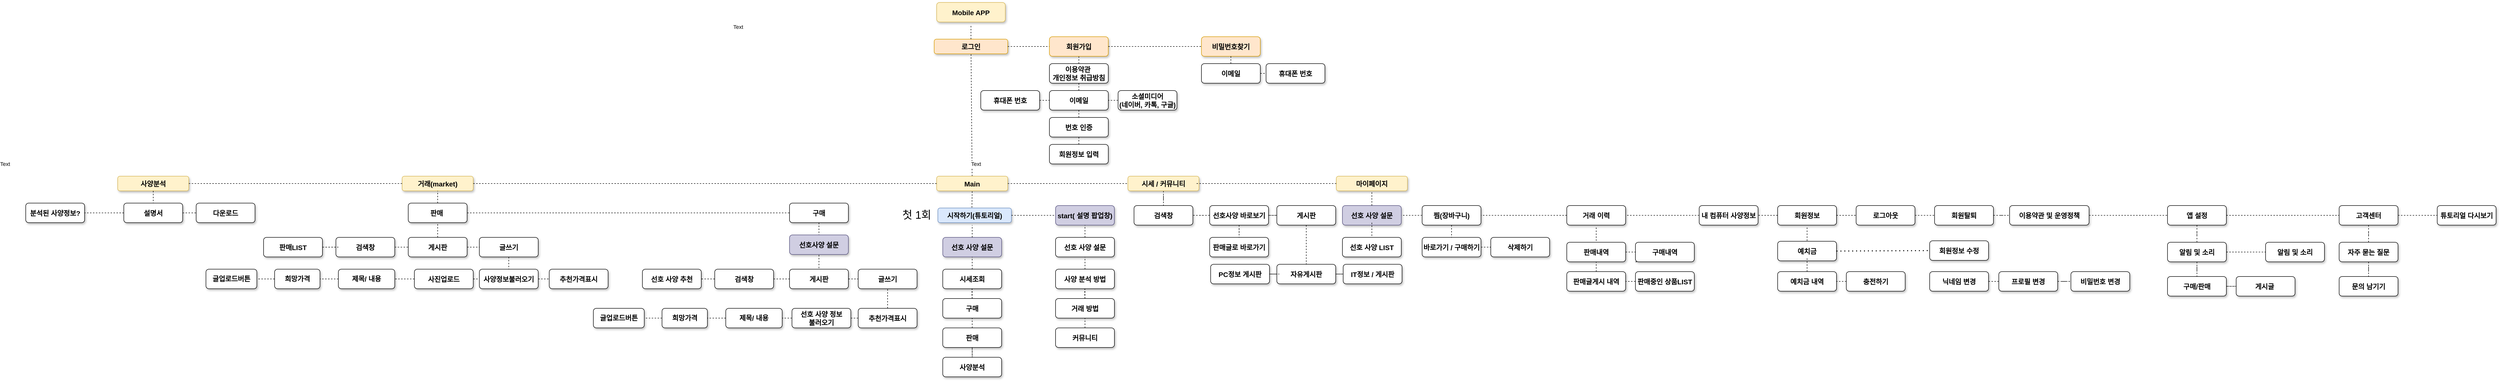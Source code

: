 <mxfile version="16.5.5" type="github">
  <diagram name="Page-1" id="97916047-d0de-89f5-080d-49f4d83e522f">
    <mxGraphModel dx="8978" dy="1123" grid="1" gridSize="10" guides="1" tooltips="1" connect="1" arrows="1" fold="1" page="1" pageScale="1.5" pageWidth="1169" pageHeight="827" background="none" math="0" shadow="0">
      <root>
        <mxCell id="0" />
        <mxCell id="1" parent="0" />
        <mxCell id="2" value="Mobile APP" style="rounded=1;fillColor=#fff2cc;strokeColor=#d6b656;shadow=1;fontStyle=1;fontSize=14;" parent="1" vertex="1">
          <mxGeometry x="-3400" y="20" width="140" height="40" as="geometry" />
        </mxCell>
        <mxCell id="3" value="로그인" style="rounded=1;shadow=1;fontStyle=1;fontSize=14;fillColor=#ffe6cc;strokeColor=#d79b00;" parent="1" vertex="1">
          <mxGeometry x="-3405" y="95" width="150" height="30" as="geometry" />
        </mxCell>
        <mxCell id="eFe6NXDTMwuamUTCRNsm-61" value="" style="edgeStyle=none;rounded=0;orthogonalLoop=1;jettySize=auto;html=1;dashed=1;strokeWidth=1;endArrow=none;endFill=0;" parent="1" source="4" target="3" edge="1">
          <mxGeometry relative="1" as="geometry" />
        </mxCell>
        <mxCell id="4" value="Main" style="rounded=1;fillColor=#fff2cc;strokeColor=#d6b656;shadow=1;fontStyle=1;fontSize=14;" parent="1" vertex="1">
          <mxGeometry x="-3400" y="375" width="145" height="30" as="geometry" />
        </mxCell>
        <mxCell id="33" value="" style="elbow=vertical;strokeWidth=1;endArrow=none;endFill=0;fontStyle=1;dashed=1;entryX=0;entryY=0.5;entryDx=0;entryDy=0;exitX=1;exitY=0.5;exitDx=0;exitDy=0;" parent="1" source="3" target="7" edge="1">
          <mxGeometry x="-3468" y="100.5" width="100" height="100" as="geometry">
            <mxPoint x="-3180" y="165" as="sourcePoint" />
            <mxPoint x="-3368" y="100.5" as="targetPoint" />
          </mxGeometry>
        </mxCell>
        <mxCell id="eFe6NXDTMwuamUTCRNsm-56" value="Text" style="edgeLabel;html=1;align=center;verticalAlign=middle;resizable=0;points=[];" parent="33" vertex="1" connectable="0">
          <mxGeometry relative="1" as="geometry">
            <mxPoint x="-593" y="-40" as="offset" />
          </mxGeometry>
        </mxCell>
        <mxCell id="eFe6NXDTMwuamUTCRNsm-90" value="" style="edgeStyle=none;rounded=0;orthogonalLoop=1;jettySize=auto;html=1;dashed=1;strokeWidth=1;endArrow=none;endFill=0;" parent="1" source="7" target="eFe6NXDTMwuamUTCRNsm-88" edge="1">
          <mxGeometry relative="1" as="geometry" />
        </mxCell>
        <mxCell id="7" value="회원가입" style="rounded=1;shadow=1;fontStyle=1;fontSize=14;fillColor=#ffe6cc;strokeColor=#d79b00;" parent="1" vertex="1">
          <mxGeometry x="-3170" y="90" width="120" height="40" as="geometry" />
        </mxCell>
        <mxCell id="eFe6NXDTMwuamUTCRNsm-62" value="" style="edgeStyle=none;rounded=0;orthogonalLoop=1;jettySize=auto;html=1;dashed=1;strokeWidth=1;endArrow=none;endFill=0;entryX=0.5;entryY=1;entryDx=0;entryDy=0;" parent="1" source="3" edge="1">
          <mxGeometry relative="1" as="geometry">
            <mxPoint x="-3320" y="170" as="sourcePoint" />
            <mxPoint x="-3330" y="65" as="targetPoint" />
          </mxGeometry>
        </mxCell>
        <mxCell id="eFe6NXDTMwuamUTCRNsm-63" value="시작하기(튜토리얼)" style="rounded=1;shadow=1;fontStyle=1;fontSize=14;fillColor=#dae8fc;strokeColor=#6c8ebf;" parent="1" vertex="1">
          <mxGeometry x="-3397.5" y="440" width="150" height="30" as="geometry" />
        </mxCell>
        <mxCell id="eFe6NXDTMwuamUTCRNsm-64" value="" style="elbow=vertical;strokeWidth=1;endArrow=none;endFill=0;fontStyle=1;dashed=1;entryX=0;entryY=0.5;entryDx=0;entryDy=0;exitX=1;exitY=0.5;exitDx=0;exitDy=0;" parent="1" source="eFe6NXDTMwuamUTCRNsm-63" target="eFe6NXDTMwuamUTCRNsm-66" edge="1">
          <mxGeometry x="-3455.5" y="325.5" width="100" height="100" as="geometry">
            <mxPoint x="-3242.5" y="335" as="sourcePoint" />
            <mxPoint x="-3355.5" y="325.5" as="targetPoint" />
          </mxGeometry>
        </mxCell>
        <mxCell id="eFe6NXDTMwuamUTCRNsm-66" value="start( 설명 팝업창)" style="rounded=1;shadow=1;fontStyle=1;fontSize=14;fillColor=#d0cee2;strokeColor=#56517e;" parent="1" vertex="1">
          <mxGeometry x="-3157.5" y="435" width="120" height="40" as="geometry" />
        </mxCell>
        <mxCell id="eFe6NXDTMwuamUTCRNsm-67" value="선호 사양 설문" style="rounded=1;shadow=1;fontStyle=1;fontSize=14;" parent="1" vertex="1">
          <mxGeometry x="-3157.5" y="500" width="120" height="40" as="geometry" />
        </mxCell>
        <mxCell id="eFe6NXDTMwuamUTCRNsm-74" value="" style="edgeStyle=none;rounded=0;orthogonalLoop=1;jettySize=auto;html=1;dashed=1;strokeWidth=1;endArrow=none;endFill=0;" parent="1" source="eFe6NXDTMwuamUTCRNsm-68" edge="1">
          <mxGeometry relative="1" as="geometry">
            <mxPoint x="-3097.5" y="605.0" as="targetPoint" />
          </mxGeometry>
        </mxCell>
        <mxCell id="eFe6NXDTMwuamUTCRNsm-68" value="거래 방법" style="rounded=1;shadow=1;fontStyle=1;fontSize=14;" parent="1" vertex="1">
          <mxGeometry x="-3157.5" y="625" width="120" height="40" as="geometry" />
        </mxCell>
        <mxCell id="eFe6NXDTMwuamUTCRNsm-69" value="커뮤니티" style="rounded=1;shadow=1;fontStyle=1;fontSize=14;" parent="1" vertex="1">
          <mxGeometry x="-3157.5" y="685" width="120" height="40" as="geometry" />
        </mxCell>
        <mxCell id="eFe6NXDTMwuamUTCRNsm-70" value="" style="edgeStyle=none;rounded=0;orthogonalLoop=1;jettySize=auto;html=1;dashed=1;strokeWidth=1;endArrow=none;endFill=0;entryX=0.5;entryY=1;entryDx=0;entryDy=0;exitX=0.463;exitY=-0.033;exitDx=0;exitDy=0;exitPerimeter=0;" parent="1" source="eFe6NXDTMwuamUTCRNsm-63" target="4" edge="1">
          <mxGeometry relative="1" as="geometry">
            <mxPoint x="-3317.5" y="385" as="sourcePoint" />
            <mxPoint x="-3317.5" y="350" as="targetPoint" />
          </mxGeometry>
        </mxCell>
        <mxCell id="eFe6NXDTMwuamUTCRNsm-71" value="" style="edgeStyle=none;rounded=0;orthogonalLoop=1;jettySize=auto;html=1;dashed=1;strokeWidth=1;endArrow=none;endFill=0;entryX=0.5;entryY=1;entryDx=0;entryDy=0;exitX=0.5;exitY=0;exitDx=0;exitDy=0;" parent="1" source="eFe6NXDTMwuamUTCRNsm-67" target="eFe6NXDTMwuamUTCRNsm-66" edge="1">
          <mxGeometry relative="1" as="geometry">
            <mxPoint x="-3318.05" y="449.01" as="sourcePoint" />
            <mxPoint x="-3317.5" y="415" as="targetPoint" />
            <Array as="points" />
          </mxGeometry>
        </mxCell>
        <mxCell id="eFe6NXDTMwuamUTCRNsm-72" value="" style="edgeStyle=none;rounded=0;orthogonalLoop=1;jettySize=auto;html=1;dashed=1;strokeWidth=1;endArrow=none;endFill=0;entryX=0.5;entryY=1;entryDx=0;entryDy=0;" parent="1" edge="1">
          <mxGeometry relative="1" as="geometry">
            <mxPoint x="-3097.5" y="625" as="sourcePoint" />
            <mxPoint x="-3098" y="605" as="targetPoint" />
            <Array as="points">
              <mxPoint x="-3098" y="620" />
            </Array>
          </mxGeometry>
        </mxCell>
        <mxCell id="eFe6NXDTMwuamUTCRNsm-73" value="" style="edgeStyle=none;rounded=0;orthogonalLoop=1;jettySize=auto;html=1;dashed=1;strokeWidth=1;endArrow=none;endFill=0;entryX=0.5;entryY=1;entryDx=0;entryDy=0;exitX=0.5;exitY=0;exitDx=0;exitDy=0;" parent="1" source="eFe6NXDTMwuamUTCRNsm-69" target="eFe6NXDTMwuamUTCRNsm-68" edge="1">
          <mxGeometry relative="1" as="geometry">
            <mxPoint x="-3077.5" y="585" as="sourcePoint" />
            <mxPoint x="-3077.5" y="560" as="targetPoint" />
            <Array as="points" />
          </mxGeometry>
        </mxCell>
        <mxCell id="eFe6NXDTMwuamUTCRNsm-75" value="이메일" style="rounded=1;shadow=1;fontStyle=1;fontSize=14;" parent="1" vertex="1">
          <mxGeometry x="-3170" y="200" width="120" height="40" as="geometry" />
        </mxCell>
        <mxCell id="eFe6NXDTMwuamUTCRNsm-76" value="휴대폰 번호" style="rounded=1;shadow=1;fontStyle=1;fontSize=14;" parent="1" vertex="1">
          <mxGeometry x="-3310" y="200" width="120" height="40" as="geometry" />
        </mxCell>
        <mxCell id="eFe6NXDTMwuamUTCRNsm-77" value="" style="edgeStyle=none;rounded=0;orthogonalLoop=1;jettySize=auto;html=1;dashed=1;strokeWidth=1;endArrow=none;endFill=0;entryX=1;entryY=0.5;entryDx=0;entryDy=0;" parent="1" source="eFe6NXDTMwuamUTCRNsm-78" target="eFe6NXDTMwuamUTCRNsm-75" edge="1">
          <mxGeometry relative="1" as="geometry" />
        </mxCell>
        <mxCell id="eFe6NXDTMwuamUTCRNsm-78" value="소셜미디어&#xa;(네이버, 카톡, 구글)" style="rounded=1;shadow=1;fontStyle=1;fontSize=14;" parent="1" vertex="1">
          <mxGeometry x="-3030" y="200" width="120" height="40" as="geometry" />
        </mxCell>
        <mxCell id="eFe6NXDTMwuamUTCRNsm-80" value="" style="edgeStyle=none;rounded=0;orthogonalLoop=1;jettySize=auto;html=1;dashed=1;strokeWidth=1;endArrow=none;endFill=0;entryX=0;entryY=0.5;entryDx=0;entryDy=0;exitX=1;exitY=0.5;exitDx=0;exitDy=0;" parent="1" source="eFe6NXDTMwuamUTCRNsm-76" target="eFe6NXDTMwuamUTCRNsm-75" edge="1">
          <mxGeometry relative="1" as="geometry">
            <mxPoint x="-3330.55" y="204.01" as="sourcePoint" />
            <mxPoint x="-3330" y="170" as="targetPoint" />
            <Array as="points" />
          </mxGeometry>
        </mxCell>
        <mxCell id="eFe6NXDTMwuamUTCRNsm-83" value="" style="edgeStyle=none;rounded=0;orthogonalLoop=1;jettySize=auto;html=1;dashed=1;strokeWidth=1;endArrow=none;endFill=0;exitX=0.5;exitY=0;exitDx=0;exitDy=0;" parent="1" source="eFe6NXDTMwuamUTCRNsm-75" edge="1">
          <mxGeometry relative="1" as="geometry">
            <mxPoint x="-3110" y="145" as="sourcePoint" />
            <mxPoint x="-3110" y="165" as="targetPoint" />
            <Array as="points" />
          </mxGeometry>
        </mxCell>
        <mxCell id="eFe6NXDTMwuamUTCRNsm-84" value="" style="elbow=vertical;strokeWidth=1;endArrow=none;endFill=0;fontStyle=1;dashed=1;entryX=0;entryY=0.5;entryDx=0;entryDy=0;exitX=1;exitY=0.5;exitDx=0;exitDy=0;" parent="1" target="eFe6NXDTMwuamUTCRNsm-86" edge="1">
          <mxGeometry x="-3263" y="100.5" width="100" height="100" as="geometry">
            <mxPoint x="-3050" y="110" as="sourcePoint" />
            <mxPoint x="-3163" y="100.5" as="targetPoint" />
          </mxGeometry>
        </mxCell>
        <mxCell id="eFe6NXDTMwuamUTCRNsm-85" value="첫 1회" style="edgeLabel;html=1;align=center;verticalAlign=middle;resizable=0;points=[];fontSize=22;" parent="eFe6NXDTMwuamUTCRNsm-84" vertex="1" connectable="0">
          <mxGeometry relative="1" as="geometry">
            <mxPoint x="-486" y="345" as="offset" />
          </mxGeometry>
        </mxCell>
        <mxCell id="eFe6NXDTMwuamUTCRNsm-86" value="비밀번호찾기" style="rounded=1;shadow=1;fontStyle=1;fontSize=14;fillColor=#ffe6cc;strokeColor=#d79b00;" parent="1" vertex="1">
          <mxGeometry x="-2860" y="90" width="120" height="40" as="geometry" />
        </mxCell>
        <mxCell id="eFe6NXDTMwuamUTCRNsm-88" value="이용약관 &#xa;개인정보 취급방침" style="rounded=1;shadow=1;fontStyle=1;fontSize=14;" parent="1" vertex="1">
          <mxGeometry x="-3170" y="145" width="120" height="40" as="geometry" />
        </mxCell>
        <mxCell id="eFe6NXDTMwuamUTCRNsm-89" value="" style="edgeStyle=none;rounded=0;orthogonalLoop=1;jettySize=auto;html=1;dashed=1;strokeWidth=1;endArrow=none;endFill=0;exitX=0.5;exitY=0;exitDx=0;exitDy=0;" parent="1" source="eFe6NXDTMwuamUTCRNsm-88" edge="1">
          <mxGeometry relative="1" as="geometry">
            <mxPoint x="-3110" y="130" as="sourcePoint" />
            <mxPoint x="-3110" y="135" as="targetPoint" />
            <Array as="points" />
          </mxGeometry>
        </mxCell>
        <mxCell id="eFe6NXDTMwuamUTCRNsm-93" value="이메일" style="rounded=1;shadow=1;fontStyle=1;fontSize=14;" parent="1" vertex="1">
          <mxGeometry x="-2860" y="145" width="120" height="40" as="geometry" />
        </mxCell>
        <mxCell id="eFe6NXDTMwuamUTCRNsm-94" value="휴대폰 번호" style="rounded=1;shadow=1;fontStyle=1;fontSize=14;" parent="1" vertex="1">
          <mxGeometry x="-2728.25" y="145" width="120" height="40" as="geometry" />
        </mxCell>
        <mxCell id="eFe6NXDTMwuamUTCRNsm-96" value="" style="edgeStyle=none;rounded=0;orthogonalLoop=1;jettySize=auto;html=1;dashed=1;strokeWidth=1;endArrow=none;endFill=0;exitX=0.5;exitY=0;exitDx=0;exitDy=0;entryX=0.5;entryY=1;entryDx=0;entryDy=0;" parent="1" source="eFe6NXDTMwuamUTCRNsm-93" target="eFe6NXDTMwuamUTCRNsm-86" edge="1">
          <mxGeometry relative="1" as="geometry">
            <mxPoint x="-2995" y="210" as="sourcePoint" />
            <mxPoint x="-2995" y="175" as="targetPoint" />
            <Array as="points" />
          </mxGeometry>
        </mxCell>
        <mxCell id="eFe6NXDTMwuamUTCRNsm-97" value="번호 인증" style="rounded=1;shadow=1;fontStyle=1;fontSize=14;" parent="1" vertex="1">
          <mxGeometry x="-3170" y="255" width="120" height="40" as="geometry" />
        </mxCell>
        <mxCell id="eFe6NXDTMwuamUTCRNsm-100" value="회원정보 입력" style="rounded=1;shadow=1;fontStyle=1;fontSize=14;" parent="1" vertex="1">
          <mxGeometry x="-3170" y="310" width="120" height="40" as="geometry" />
        </mxCell>
        <mxCell id="eFe6NXDTMwuamUTCRNsm-101" value="" style="edgeStyle=none;rounded=0;orthogonalLoop=1;jettySize=auto;html=1;dashed=1;strokeWidth=1;endArrow=none;endFill=0;entryX=0.5;entryY=1;entryDx=0;entryDy=0;exitX=0.5;exitY=0;exitDx=0;exitDy=0;" parent="1" source="eFe6NXDTMwuamUTCRNsm-100" edge="1">
          <mxGeometry relative="1" as="geometry">
            <mxPoint x="-3330.55" y="259.01" as="sourcePoint" />
            <mxPoint x="-3110" y="295" as="targetPoint" />
            <Array as="points" />
          </mxGeometry>
        </mxCell>
        <mxCell id="eFe6NXDTMwuamUTCRNsm-103" value="" style="edgeStyle=none;rounded=0;orthogonalLoop=1;jettySize=auto;html=1;dashed=1;strokeWidth=1;endArrow=none;endFill=0;exitX=0.5;exitY=0;exitDx=0;exitDy=0;entryX=0.5;entryY=1;entryDx=0;entryDy=0;" parent="1" source="eFe6NXDTMwuamUTCRNsm-97" target="eFe6NXDTMwuamUTCRNsm-75" edge="1">
          <mxGeometry relative="1" as="geometry">
            <mxPoint x="-3030" y="295" as="sourcePoint" />
            <mxPoint x="-2950" y="295" as="targetPoint" />
            <Array as="points" />
          </mxGeometry>
        </mxCell>
        <mxCell id="eFe6NXDTMwuamUTCRNsm-104" value="" style="edgeStyle=none;rounded=0;orthogonalLoop=1;jettySize=auto;html=1;dashed=1;strokeWidth=1;endArrow=none;endFill=0;exitX=1;exitY=0.5;exitDx=0;exitDy=0;entryX=0;entryY=0.5;entryDx=0;entryDy=0;" parent="1" source="eFe6NXDTMwuamUTCRNsm-93" target="eFe6NXDTMwuamUTCRNsm-94" edge="1">
          <mxGeometry relative="1" as="geometry">
            <mxPoint x="-2790.0" y="155" as="sourcePoint" />
            <mxPoint x="-2790.0" y="140" as="targetPoint" />
            <Array as="points" />
          </mxGeometry>
        </mxCell>
        <mxCell id="eFe6NXDTMwuamUTCRNsm-105" value="거래(market)" style="rounded=1;fillColor=#fff2cc;strokeColor=#d6b656;shadow=1;fontStyle=1;fontSize=14;" parent="1" vertex="1">
          <mxGeometry x="-4490" y="375" width="145" height="30" as="geometry" />
        </mxCell>
        <mxCell id="eFe6NXDTMwuamUTCRNsm-106" value="마이페이지" style="rounded=1;fillColor=#fff2cc;strokeColor=#d6b656;shadow=1;fontStyle=1;fontSize=14;" parent="1" vertex="1">
          <mxGeometry x="-2585" y="375" width="145" height="30" as="geometry" />
        </mxCell>
        <mxCell id="eFe6NXDTMwuamUTCRNsm-107" value="사양분석" style="rounded=1;fillColor=#fff2cc;strokeColor=#d6b656;shadow=1;fontStyle=1;fontSize=14;" parent="1" vertex="1">
          <mxGeometry x="-5070" y="375" width="145" height="30" as="geometry" />
        </mxCell>
        <mxCell id="URNRII1w7KCXuAZZDhyS-51" value="" style="edgeStyle=orthogonalEdgeStyle;rounded=0;orthogonalLoop=1;jettySize=auto;html=1;dashed=1;endArrow=none;endFill=0;" parent="1" source="eFe6NXDTMwuamUTCRNsm-108" target="URNRII1w7KCXuAZZDhyS-50" edge="1">
          <mxGeometry relative="1" as="geometry" />
        </mxCell>
        <mxCell id="eFe6NXDTMwuamUTCRNsm-108" value="시세 / 커뮤니티" style="rounded=1;fillColor=#fff2cc;strokeColor=#d6b656;shadow=1;fontStyle=1;fontSize=14;" parent="1" vertex="1">
          <mxGeometry x="-3010" y="375" width="145" height="30" as="geometry" />
        </mxCell>
        <mxCell id="eFe6NXDTMwuamUTCRNsm-114" value="사양 분석 방법" style="rounded=1;shadow=1;fontStyle=1;fontSize=14;" parent="1" vertex="1">
          <mxGeometry x="-3157.5" y="565" width="120" height="40" as="geometry" />
        </mxCell>
        <mxCell id="eFe6NXDTMwuamUTCRNsm-115" value="" style="edgeStyle=none;rounded=0;orthogonalLoop=1;jettySize=auto;html=1;dashed=1;strokeWidth=1;endArrow=none;endFill=0;entryX=0.5;entryY=1;entryDx=0;entryDy=0;exitX=0.5;exitY=0;exitDx=0;exitDy=0;" parent="1" source="eFe6NXDTMwuamUTCRNsm-114" edge="1">
          <mxGeometry relative="1" as="geometry">
            <mxPoint x="-3318.05" y="514.01" as="sourcePoint" />
            <mxPoint x="-3097.5" y="540.0" as="targetPoint" />
            <Array as="points" />
          </mxGeometry>
        </mxCell>
        <mxCell id="eFe6NXDTMwuamUTCRNsm-116" value="" style="elbow=vertical;strokeWidth=1;endArrow=none;endFill=0;fontStyle=1;dashed=1;" parent="1" source="eFe6NXDTMwuamUTCRNsm-107" target="eFe6NXDTMwuamUTCRNsm-105" edge="1">
          <mxGeometry x="-4265.5" y="335.5" width="100" height="100" as="geometry">
            <mxPoint x="-4650" y="390" as="sourcePoint" />
            <mxPoint x="-4510" y="390.0" as="targetPoint" />
          </mxGeometry>
        </mxCell>
        <mxCell id="eFe6NXDTMwuamUTCRNsm-117" value="Text" style="edgeLabel;html=1;align=center;verticalAlign=middle;resizable=0;points=[];" parent="eFe6NXDTMwuamUTCRNsm-116" vertex="1" connectable="0">
          <mxGeometry relative="1" as="geometry">
            <mxPoint x="-593" y="-40" as="offset" />
          </mxGeometry>
        </mxCell>
        <mxCell id="eFe6NXDTMwuamUTCRNsm-118" value="" style="elbow=vertical;strokeWidth=1;endArrow=none;endFill=0;fontStyle=1;dashed=1;entryX=0;entryY=0.5;entryDx=0;entryDy=0;exitX=1;exitY=0.5;exitDx=0;exitDy=0;" parent="1" source="eFe6NXDTMwuamUTCRNsm-105" target="4" edge="1">
          <mxGeometry x="-3160.5" y="334.91" width="100" height="100" as="geometry">
            <mxPoint x="-3545" y="389.41" as="sourcePoint" />
            <mxPoint x="-3405" y="389.41" as="targetPoint" />
          </mxGeometry>
        </mxCell>
        <mxCell id="eFe6NXDTMwuamUTCRNsm-120" value="" style="elbow=vertical;strokeWidth=1;endArrow=none;endFill=0;fontStyle=1;dashed=1;entryX=0;entryY=0.5;entryDx=0;entryDy=0;" parent="1" source="4" target="eFe6NXDTMwuamUTCRNsm-108" edge="1">
          <mxGeometry x="-2863" y="334.91" width="100" height="100" as="geometry">
            <mxPoint x="-3250" y="390" as="sourcePoint" />
            <mxPoint x="-3107.5" y="389.41" as="targetPoint" />
          </mxGeometry>
        </mxCell>
        <mxCell id="eFe6NXDTMwuamUTCRNsm-122" value="" style="elbow=vertical;strokeWidth=1;endArrow=none;endFill=0;fontStyle=1;dashed=1;entryX=0.966;entryY=0.5;entryDx=0;entryDy=0;exitX=0;exitY=0.5;exitDx=0;exitDy=0;entryPerimeter=0;" parent="1" source="eFe6NXDTMwuamUTCRNsm-106" target="eFe6NXDTMwuamUTCRNsm-108" edge="1">
          <mxGeometry x="-2853" y="344.91" width="100" height="100" as="geometry">
            <mxPoint x="-3245" y="400.0" as="sourcePoint" />
            <mxPoint x="-3000" y="400.0" as="targetPoint" />
          </mxGeometry>
        </mxCell>
        <mxCell id="eFe6NXDTMwuamUTCRNsm-123" value="Text" style="edgeLabel;html=1;align=center;verticalAlign=middle;resizable=0;points=[];" parent="eFe6NXDTMwuamUTCRNsm-122" vertex="1" connectable="0">
          <mxGeometry relative="1" as="geometry">
            <mxPoint x="-593" y="-40" as="offset" />
          </mxGeometry>
        </mxCell>
        <mxCell id="eFe6NXDTMwuamUTCRNsm-124" value="선호 사양 설문" style="rounded=1;shadow=1;fontStyle=1;fontSize=14;fillColor=#d0cee2;strokeColor=#56517e;" parent="1" vertex="1">
          <mxGeometry x="-3387.5" y="500" width="120" height="40" as="geometry" />
        </mxCell>
        <mxCell id="eFe6NXDTMwuamUTCRNsm-125" value="" style="edgeStyle=none;rounded=0;orthogonalLoop=1;jettySize=auto;html=1;dashed=1;strokeWidth=1;endArrow=none;endFill=0;" parent="1" source="eFe6NXDTMwuamUTCRNsm-126" edge="1">
          <mxGeometry relative="1" as="geometry">
            <mxPoint x="-3327.5" y="605.0" as="targetPoint" />
          </mxGeometry>
        </mxCell>
        <mxCell id="eFe6NXDTMwuamUTCRNsm-126" value="구매" style="rounded=1;shadow=1;fontStyle=1;fontSize=14;" parent="1" vertex="1">
          <mxGeometry x="-3387.5" y="625" width="120" height="40" as="geometry" />
        </mxCell>
        <mxCell id="URNRII1w7KCXuAZZDhyS-84" value="" style="edgeStyle=orthogonalEdgeStyle;rounded=0;orthogonalLoop=1;jettySize=auto;html=1;dashed=1;endArrow=none;endFill=0;" parent="1" source="eFe6NXDTMwuamUTCRNsm-127" target="URNRII1w7KCXuAZZDhyS-83" edge="1">
          <mxGeometry relative="1" as="geometry" />
        </mxCell>
        <mxCell id="eFe6NXDTMwuamUTCRNsm-127" value="판매" style="rounded=1;shadow=1;fontStyle=1;fontSize=14;" parent="1" vertex="1">
          <mxGeometry x="-3387.5" y="685" width="120" height="40" as="geometry" />
        </mxCell>
        <mxCell id="eFe6NXDTMwuamUTCRNsm-128" value="" style="edgeStyle=none;rounded=0;orthogonalLoop=1;jettySize=auto;html=1;dashed=1;strokeWidth=1;endArrow=none;endFill=0;entryX=0.5;entryY=1;entryDx=0;entryDy=0;exitX=0.5;exitY=0;exitDx=0;exitDy=0;" parent="1" source="eFe6NXDTMwuamUTCRNsm-124" edge="1">
          <mxGeometry relative="1" as="geometry">
            <mxPoint x="-3548.05" y="449.01" as="sourcePoint" />
            <mxPoint x="-3327.5" y="475.0" as="targetPoint" />
            <Array as="points" />
          </mxGeometry>
        </mxCell>
        <mxCell id="eFe6NXDTMwuamUTCRNsm-129" value="" style="edgeStyle=none;rounded=0;orthogonalLoop=1;jettySize=auto;html=1;dashed=1;strokeWidth=1;endArrow=none;endFill=0;entryX=0.5;entryY=1;entryDx=0;entryDy=0;" parent="1" edge="1">
          <mxGeometry relative="1" as="geometry">
            <mxPoint x="-3327.5" y="625.0" as="sourcePoint" />
            <mxPoint x="-3328" y="605.0" as="targetPoint" />
            <Array as="points">
              <mxPoint x="-3328" y="620" />
            </Array>
          </mxGeometry>
        </mxCell>
        <mxCell id="eFe6NXDTMwuamUTCRNsm-130" value="" style="edgeStyle=none;rounded=0;orthogonalLoop=1;jettySize=auto;html=1;dashed=1;strokeWidth=1;endArrow=none;endFill=0;entryX=0.5;entryY=1;entryDx=0;entryDy=0;exitX=0.5;exitY=0;exitDx=0;exitDy=0;" parent="1" source="eFe6NXDTMwuamUTCRNsm-127" target="eFe6NXDTMwuamUTCRNsm-126" edge="1">
          <mxGeometry relative="1" as="geometry">
            <mxPoint x="-3307.5" y="585" as="sourcePoint" />
            <mxPoint x="-3307.5" y="560" as="targetPoint" />
            <Array as="points" />
          </mxGeometry>
        </mxCell>
        <mxCell id="eFe6NXDTMwuamUTCRNsm-131" value="시세조회" style="rounded=1;shadow=1;fontStyle=1;fontSize=14;" parent="1" vertex="1">
          <mxGeometry x="-3387.5" y="565" width="120" height="40" as="geometry" />
        </mxCell>
        <mxCell id="eFe6NXDTMwuamUTCRNsm-132" value="" style="edgeStyle=none;rounded=0;orthogonalLoop=1;jettySize=auto;html=1;dashed=1;strokeWidth=1;endArrow=none;endFill=0;entryX=0.5;entryY=1;entryDx=0;entryDy=0;exitX=0.5;exitY=0;exitDx=0;exitDy=0;" parent="1" source="eFe6NXDTMwuamUTCRNsm-131" edge="1">
          <mxGeometry relative="1" as="geometry">
            <mxPoint x="-3548.05" y="514.01" as="sourcePoint" />
            <mxPoint x="-3327.5" y="540.0" as="targetPoint" />
            <Array as="points" />
          </mxGeometry>
        </mxCell>
        <mxCell id="eFe6NXDTMwuamUTCRNsm-133" value="선호 사양 설문" style="rounded=1;shadow=1;fontStyle=1;fontSize=14;fillColor=#d0cee2;strokeColor=#56517e;" parent="1" vertex="1">
          <mxGeometry x="-2572.5" y="435" width="120" height="40" as="geometry" />
        </mxCell>
        <mxCell id="eFe6NXDTMwuamUTCRNsm-134" value="" style="edgeStyle=none;rounded=0;orthogonalLoop=1;jettySize=auto;html=1;dashed=1;strokeWidth=1;endArrow=none;endFill=0;entryX=1;entryY=0.5;entryDx=0;entryDy=0;" parent="1" source="eFe6NXDTMwuamUTCRNsm-135" target="eFe6NXDTMwuamUTCRNsm-140" edge="1">
          <mxGeometry relative="1" as="geometry">
            <mxPoint x="-2582.5" y="535.0" as="targetPoint" />
          </mxGeometry>
        </mxCell>
        <mxCell id="eFe6NXDTMwuamUTCRNsm-135" value="거래 이력" style="rounded=1;shadow=1;fontStyle=1;fontSize=14;" parent="1" vertex="1">
          <mxGeometry x="-2115" y="435" width="120" height="40" as="geometry" />
        </mxCell>
        <mxCell id="URNRII1w7KCXuAZZDhyS-44" value="" style="edgeStyle=orthogonalEdgeStyle;rounded=0;orthogonalLoop=1;jettySize=auto;html=1;dashed=1;endArrow=none;endFill=0;" parent="1" source="eFe6NXDTMwuamUTCRNsm-136" target="URNRII1w7KCXuAZZDhyS-42" edge="1">
          <mxGeometry relative="1" as="geometry" />
        </mxCell>
        <mxCell id="eFe6NXDTMwuamUTCRNsm-136" value="회원정보" style="rounded=1;shadow=1;fontStyle=1;fontSize=14;" parent="1" vertex="1">
          <mxGeometry x="-1685" y="435" width="120" height="40" as="geometry" />
        </mxCell>
        <mxCell id="eFe6NXDTMwuamUTCRNsm-137" value="" style="edgeStyle=none;rounded=0;orthogonalLoop=1;jettySize=auto;html=1;dashed=1;strokeWidth=1;endArrow=none;endFill=0;entryX=0.5;entryY=1;entryDx=0;entryDy=0;exitX=0.5;exitY=0;exitDx=0;exitDy=0;" parent="1" source="eFe6NXDTMwuamUTCRNsm-133" edge="1">
          <mxGeometry relative="1" as="geometry">
            <mxPoint x="-2733.05" y="379.01" as="sourcePoint" />
            <mxPoint x="-2512.5" y="405.0" as="targetPoint" />
            <Array as="points" />
          </mxGeometry>
        </mxCell>
        <mxCell id="eFe6NXDTMwuamUTCRNsm-139" value="" style="edgeStyle=none;rounded=0;orthogonalLoop=1;jettySize=auto;html=1;dashed=1;strokeWidth=1;endArrow=none;endFill=0;entryX=1;entryY=0.5;entryDx=0;entryDy=0;exitX=0;exitY=0.5;exitDx=0;exitDy=0;" parent="1" source="eFe6NXDTMwuamUTCRNsm-136" target="eFe6NXDTMwuamUTCRNsm-155" edge="1">
          <mxGeometry relative="1" as="geometry">
            <mxPoint x="-1815" y="455" as="sourcePoint" />
            <mxPoint x="-1875" y="460" as="targetPoint" />
            <Array as="points" />
          </mxGeometry>
        </mxCell>
        <mxCell id="eFe6NXDTMwuamUTCRNsm-140" value="찜(장바구니)" style="rounded=1;shadow=1;fontStyle=1;fontSize=14;" parent="1" vertex="1">
          <mxGeometry x="-2410" y="435" width="120" height="40" as="geometry" />
        </mxCell>
        <mxCell id="eFe6NXDTMwuamUTCRNsm-141" value="" style="edgeStyle=none;rounded=0;orthogonalLoop=1;jettySize=auto;html=1;dashed=1;strokeWidth=1;endArrow=none;endFill=0;exitX=0;exitY=0.5;exitDx=0;exitDy=0;entryX=1;entryY=0.5;entryDx=0;entryDy=0;" parent="1" source="eFe6NXDTMwuamUTCRNsm-140" target="eFe6NXDTMwuamUTCRNsm-133" edge="1">
          <mxGeometry relative="1" as="geometry">
            <mxPoint x="-2733.05" y="444.01" as="sourcePoint" />
            <mxPoint x="-2445" y="450" as="targetPoint" />
            <Array as="points" />
          </mxGeometry>
        </mxCell>
        <mxCell id="eFe6NXDTMwuamUTCRNsm-142" value="판매내역" style="rounded=1;shadow=1;fontStyle=1;fontSize=14;" parent="1" vertex="1">
          <mxGeometry x="-2115" y="510" width="120" height="40" as="geometry" />
        </mxCell>
        <mxCell id="eFe6NXDTMwuamUTCRNsm-143" value="" style="elbow=vertical;strokeWidth=1;endArrow=none;endFill=0;fontStyle=1;dashed=1;entryX=0.5;entryY=0;entryDx=0;entryDy=0;" parent="1" target="eFe6NXDTMwuamUTCRNsm-142" edge="1">
          <mxGeometry x="-3108" y="115.5" width="100" height="100" as="geometry">
            <mxPoint x="-2055" y="480" as="sourcePoint" />
            <mxPoint x="-2255" y="560" as="targetPoint" />
          </mxGeometry>
        </mxCell>
        <mxCell id="eFe6NXDTMwuamUTCRNsm-145" value="구매내역" style="rounded=1;shadow=1;fontStyle=1;fontSize=14;" parent="1" vertex="1">
          <mxGeometry x="-1975" y="510" width="120" height="40" as="geometry" />
        </mxCell>
        <mxCell id="eFe6NXDTMwuamUTCRNsm-146" value="" style="elbow=vertical;strokeWidth=1;endArrow=none;endFill=0;fontStyle=1;dashed=1;entryX=0;entryY=0.5;entryDx=0;entryDy=0;exitX=1;exitY=0.5;exitDx=0;exitDy=0;" parent="1" target="eFe6NXDTMwuamUTCRNsm-145" edge="1">
          <mxGeometry x="-2720.5" y="65.5" width="100" height="100" as="geometry">
            <mxPoint x="-1995" y="530.0" as="sourcePoint" />
            <mxPoint x="-2317.5" y="75" as="targetPoint" />
          </mxGeometry>
        </mxCell>
        <mxCell id="eFe6NXDTMwuamUTCRNsm-148" value="판매글게시 내역" style="rounded=1;shadow=1;fontStyle=1;fontSize=14;" parent="1" vertex="1">
          <mxGeometry x="-2115" y="570" width="120" height="40" as="geometry" />
        </mxCell>
        <mxCell id="eFe6NXDTMwuamUTCRNsm-149" value="" style="edgeStyle=none;rounded=0;orthogonalLoop=1;jettySize=auto;html=1;dashed=1;strokeWidth=1;endArrow=none;endFill=0;entryX=0.5;entryY=1;entryDx=0;entryDy=0;exitX=0.5;exitY=0;exitDx=0;exitDy=0;" parent="1" source="eFe6NXDTMwuamUTCRNsm-148" edge="1">
          <mxGeometry relative="1" as="geometry">
            <mxPoint x="-2035" y="470" as="sourcePoint" />
            <mxPoint x="-2055" y="550.0" as="targetPoint" />
            <Array as="points" />
          </mxGeometry>
        </mxCell>
        <mxCell id="eFe6NXDTMwuamUTCRNsm-150" value="판매중인 상품LIST" style="rounded=1;shadow=1;fontStyle=1;fontSize=14;" parent="1" vertex="1">
          <mxGeometry x="-1975" y="570" width="120" height="40" as="geometry" />
        </mxCell>
        <mxCell id="eFe6NXDTMwuamUTCRNsm-151" value="" style="edgeStyle=none;rounded=0;orthogonalLoop=1;jettySize=auto;html=1;dashed=1;strokeWidth=1;endArrow=none;endFill=0;entryX=1;entryY=0.5;entryDx=0;entryDy=0;exitX=0;exitY=0.5;exitDx=0;exitDy=0;" parent="1" source="eFe6NXDTMwuamUTCRNsm-150" target="eFe6NXDTMwuamUTCRNsm-148" edge="1">
          <mxGeometry relative="1" as="geometry">
            <mxPoint x="-1895" y="470" as="sourcePoint" />
            <mxPoint x="-1915" y="550.0" as="targetPoint" />
            <Array as="points" />
          </mxGeometry>
        </mxCell>
        <mxCell id="eFe6NXDTMwuamUTCRNsm-152" value="예치금" style="rounded=1;shadow=1;fontStyle=1;fontSize=14;" parent="1" vertex="1">
          <mxGeometry x="-1685" y="508" width="120" height="40" as="geometry" />
        </mxCell>
        <mxCell id="eFe6NXDTMwuamUTCRNsm-153" value="" style="elbow=vertical;strokeWidth=1;endArrow=none;endFill=0;fontStyle=1;dashed=1;entryX=0.5;entryY=0;entryDx=0;entryDy=0;" parent="1" target="eFe6NXDTMwuamUTCRNsm-152" edge="1">
          <mxGeometry x="-2790.5" y="205.5" width="100" height="100" as="geometry">
            <mxPoint x="-1625" y="480" as="sourcePoint" />
            <mxPoint x="-2387.5" y="215" as="targetPoint" />
          </mxGeometry>
        </mxCell>
        <mxCell id="eFe6NXDTMwuamUTCRNsm-155" value="내 컴퓨터 사양정보" style="rounded=1;shadow=1;fontStyle=1;fontSize=14;" parent="1" vertex="1">
          <mxGeometry x="-1845" y="435" width="120" height="40" as="geometry" />
        </mxCell>
        <mxCell id="eFe6NXDTMwuamUTCRNsm-156" value="" style="edgeStyle=none;rounded=0;orthogonalLoop=1;jettySize=auto;html=1;dashed=1;strokeWidth=1;endArrow=none;endFill=0;exitX=0;exitY=0.5;exitDx=0;exitDy=0;" parent="1" source="eFe6NXDTMwuamUTCRNsm-155" edge="1">
          <mxGeometry relative="1" as="geometry">
            <mxPoint x="-1995" y="455" as="targetPoint" />
            <mxPoint x="-2105" y="465.0" as="sourcePoint" />
          </mxGeometry>
        </mxCell>
        <mxCell id="URNRII1w7KCXuAZZDhyS-81" value="" style="edgeStyle=orthogonalEdgeStyle;rounded=0;orthogonalLoop=1;jettySize=auto;html=1;dashed=1;endArrow=none;endFill=0;" parent="1" source="eFe6NXDTMwuamUTCRNsm-157" target="URNRII1w7KCXuAZZDhyS-80" edge="1">
          <mxGeometry relative="1" as="geometry" />
        </mxCell>
        <mxCell id="eFe6NXDTMwuamUTCRNsm-157" value="설명서" style="rounded=1;shadow=1;fontStyle=1;fontSize=14;" parent="1" vertex="1">
          <mxGeometry x="-5057.5" y="430" width="120" height="40" as="geometry" />
        </mxCell>
        <mxCell id="eFe6NXDTMwuamUTCRNsm-158" value="" style="edgeStyle=none;rounded=0;orthogonalLoop=1;jettySize=auto;html=1;dashed=1;strokeWidth=1;endArrow=none;endFill=0;entryX=0;entryY=0.5;entryDx=0;entryDy=0;exitX=1;exitY=0.5;exitDx=0;exitDy=0;" parent="1" source="eFe6NXDTMwuamUTCRNsm-157" target="eFe6NXDTMwuamUTCRNsm-159" edge="1">
          <mxGeometry relative="1" as="geometry">
            <mxPoint x="-4977.5" y="330" as="sourcePoint" />
            <mxPoint x="-4997.5" y="410.0" as="targetPoint" />
            <Array as="points" />
          </mxGeometry>
        </mxCell>
        <mxCell id="eFe6NXDTMwuamUTCRNsm-159" value="다운로드" style="rounded=1;shadow=1;fontStyle=1;fontSize=14;" parent="1" vertex="1">
          <mxGeometry x="-4910" y="430" width="120" height="40" as="geometry" />
        </mxCell>
        <mxCell id="eFe6NXDTMwuamUTCRNsm-160" value="" style="edgeStyle=none;rounded=0;orthogonalLoop=1;jettySize=auto;html=1;dashed=1;strokeWidth=1;endArrow=none;endFill=0;exitX=0.5;exitY=1;exitDx=0;exitDy=0;entryX=0.5;entryY=0;entryDx=0;entryDy=0;" parent="1" source="eFe6NXDTMwuamUTCRNsm-107" target="eFe6NXDTMwuamUTCRNsm-157" edge="1">
          <mxGeometry relative="1" as="geometry">
            <mxPoint x="-4927.5" y="460.0" as="sourcePoint" />
            <mxPoint x="-4997" y="425" as="targetPoint" />
            <Array as="points" />
          </mxGeometry>
        </mxCell>
        <mxCell id="eFe6NXDTMwuamUTCRNsm-161" value="" style="elbow=vertical;strokeWidth=1;endArrow=none;endFill=0;fontStyle=1;dashed=1;entryX=0.5;entryY=1;entryDx=0;entryDy=0;exitX=0.5;exitY=0;exitDx=0;exitDy=0;" parent="1" source="eFe6NXDTMwuamUTCRNsm-163" target="eFe6NXDTMwuamUTCRNsm-105" edge="1">
          <mxGeometry x="-4415.5" y="345.5" width="100" height="100" as="geometry">
            <mxPoint x="-4420" y="425" as="sourcePoint" />
            <mxPoint x="-4480" y="400.0" as="targetPoint" />
          </mxGeometry>
        </mxCell>
        <mxCell id="eFe6NXDTMwuamUTCRNsm-163" value="판매 " style="rounded=1;shadow=1;fontStyle=1;fontSize=14;" parent="1" vertex="1">
          <mxGeometry x="-4477.5" y="430" width="120" height="40" as="geometry" />
        </mxCell>
        <mxCell id="eFe6NXDTMwuamUTCRNsm-164" value="" style="edgeStyle=none;rounded=0;orthogonalLoop=1;jettySize=auto;html=1;dashed=1;strokeWidth=1;endArrow=none;endFill=0;entryX=0;entryY=0.5;entryDx=0;entryDy=0;exitX=1;exitY=0.5;exitDx=0;exitDy=0;" parent="1" source="eFe6NXDTMwuamUTCRNsm-163" target="eFe6NXDTMwuamUTCRNsm-165" edge="1">
          <mxGeometry relative="1" as="geometry">
            <mxPoint x="-4190" y="335" as="sourcePoint" />
            <mxPoint x="-3920" y="450.0" as="targetPoint" />
            <Array as="points" />
          </mxGeometry>
        </mxCell>
        <mxCell id="eFe6NXDTMwuamUTCRNsm-196" value="" style="edgeStyle=none;rounded=0;orthogonalLoop=1;jettySize=auto;html=1;dashed=1;strokeWidth=1;endArrow=none;endFill=0;entryX=0.5;entryY=0;entryDx=0;entryDy=0;" parent="1" source="eFe6NXDTMwuamUTCRNsm-165" target="eFe6NXDTMwuamUTCRNsm-188" edge="1">
          <mxGeometry relative="1" as="geometry" />
        </mxCell>
        <mxCell id="eFe6NXDTMwuamUTCRNsm-165" value="구매" style="rounded=1;shadow=1;fontStyle=1;fontSize=14;" parent="1" vertex="1">
          <mxGeometry x="-3700" y="430" width="120" height="40" as="geometry" />
        </mxCell>
        <mxCell id="eFe6NXDTMwuamUTCRNsm-166" value="" style="elbow=vertical;strokeWidth=1;endArrow=none;endFill=0;fontStyle=1;dashed=1;entryX=0.5;entryY=1;entryDx=0;entryDy=0;exitX=0.5;exitY=0;exitDx=0;exitDy=0;" parent="1" source="eFe6NXDTMwuamUTCRNsm-168" target="eFe6NXDTMwuamUTCRNsm-163" edge="1">
          <mxGeometry x="-4415.5" y="415.5" width="100" height="100" as="geometry">
            <mxPoint x="-4420" y="495" as="sourcePoint" />
            <mxPoint x="-4417.5" y="475.0" as="targetPoint" />
          </mxGeometry>
        </mxCell>
        <mxCell id="eFe6NXDTMwuamUTCRNsm-168" value="게시판" style="rounded=1;shadow=1;fontStyle=1;fontSize=14;" parent="1" vertex="1">
          <mxGeometry x="-4477.5" y="500" width="120" height="40" as="geometry" />
        </mxCell>
        <mxCell id="eFe6NXDTMwuamUTCRNsm-169" value="" style="edgeStyle=none;rounded=0;orthogonalLoop=1;jettySize=auto;html=1;dashed=1;strokeWidth=1;endArrow=none;endFill=0;entryX=0;entryY=0.5;entryDx=0;entryDy=0;exitX=1;exitY=0.5;exitDx=0;exitDy=0;" parent="1" source="eFe6NXDTMwuamUTCRNsm-168" target="eFe6NXDTMwuamUTCRNsm-170" edge="1">
          <mxGeometry relative="1" as="geometry">
            <mxPoint x="-4400" y="405" as="sourcePoint" />
            <mxPoint x="-4420" y="485.0" as="targetPoint" />
            <Array as="points" />
          </mxGeometry>
        </mxCell>
        <mxCell id="eFe6NXDTMwuamUTCRNsm-170" value="글쓰기" style="rounded=1;shadow=1;fontStyle=1;fontSize=14;" parent="1" vertex="1">
          <mxGeometry x="-4332.5" y="500" width="120" height="40" as="geometry" />
        </mxCell>
        <mxCell id="eFe6NXDTMwuamUTCRNsm-171" value="" style="edgeStyle=none;rounded=0;orthogonalLoop=1;jettySize=auto;html=1;dashed=1;strokeWidth=1;endArrow=none;endFill=0;entryX=0;entryY=0.5;entryDx=0;entryDy=0;exitX=1;exitY=0.5;exitDx=0;exitDy=0;" parent="1" source="eFe6NXDTMwuamUTCRNsm-172" target="eFe6NXDTMwuamUTCRNsm-168" edge="1">
          <mxGeometry relative="1" as="geometry">
            <mxPoint x="-4650" y="520.0" as="sourcePoint" />
            <mxPoint x="-4712.5" y="485.0" as="targetPoint" />
            <Array as="points" />
          </mxGeometry>
        </mxCell>
        <mxCell id="eFe6NXDTMwuamUTCRNsm-178" value="" style="edgeStyle=none;rounded=0;orthogonalLoop=1;jettySize=auto;html=1;dashed=1;strokeWidth=1;endArrow=none;endFill=0;" parent="1" source="eFe6NXDTMwuamUTCRNsm-172" target="eFe6NXDTMwuamUTCRNsm-177" edge="1">
          <mxGeometry relative="1" as="geometry" />
        </mxCell>
        <mxCell id="eFe6NXDTMwuamUTCRNsm-172" value="검색창" style="rounded=1;shadow=1;fontStyle=1;fontSize=14;" parent="1" vertex="1">
          <mxGeometry x="-4625" y="500" width="120" height="40" as="geometry" />
        </mxCell>
        <mxCell id="eFe6NXDTMwuamUTCRNsm-181" value="" style="edgeStyle=none;rounded=0;orthogonalLoop=1;jettySize=auto;html=1;dashed=1;strokeWidth=1;endArrow=none;endFill=0;" parent="1" source="eFe6NXDTMwuamUTCRNsm-173" target="eFe6NXDTMwuamUTCRNsm-180" edge="1">
          <mxGeometry relative="1" as="geometry" />
        </mxCell>
        <mxCell id="eFe6NXDTMwuamUTCRNsm-173" value="사진업로드" style="rounded=1;shadow=1;fontStyle=1;fontSize=14;" parent="1" vertex="1">
          <mxGeometry x="-4465" y="565" width="120" height="40" as="geometry" />
        </mxCell>
        <mxCell id="eFe6NXDTMwuamUTCRNsm-174" value="" style="edgeStyle=none;rounded=0;orthogonalLoop=1;jettySize=auto;html=1;dashed=1;strokeWidth=1;endArrow=none;endFill=0;entryX=0.5;entryY=0;entryDx=0;entryDy=0;exitX=0.5;exitY=1;exitDx=0;exitDy=0;" parent="1" source="eFe6NXDTMwuamUTCRNsm-170" target="eFe6NXDTMwuamUTCRNsm-175" edge="1">
          <mxGeometry relative="1" as="geometry">
            <mxPoint x="-4485" y="500" as="sourcePoint" />
            <mxPoint x="-4505" y="580.0" as="targetPoint" />
            <Array as="points" />
          </mxGeometry>
        </mxCell>
        <mxCell id="eFe6NXDTMwuamUTCRNsm-184" value="" style="edgeStyle=none;rounded=0;orthogonalLoop=1;jettySize=auto;html=1;dashed=1;strokeWidth=1;endArrow=none;endFill=0;" parent="1" source="eFe6NXDTMwuamUTCRNsm-175" target="eFe6NXDTMwuamUTCRNsm-185" edge="1">
          <mxGeometry relative="1" as="geometry">
            <mxPoint x="-4190" y="585" as="targetPoint" />
          </mxGeometry>
        </mxCell>
        <mxCell id="eFe6NXDTMwuamUTCRNsm-175" value="사양정보불러오기" style="rounded=1;shadow=1;fontStyle=1;fontSize=14;" parent="1" vertex="1">
          <mxGeometry x="-4332.5" y="565" width="120" height="40" as="geometry" />
        </mxCell>
        <mxCell id="eFe6NXDTMwuamUTCRNsm-176" value="" style="edgeStyle=none;rounded=0;orthogonalLoop=1;jettySize=auto;html=1;dashed=1;strokeWidth=1;endArrow=none;endFill=0;exitX=1;exitY=0.5;exitDx=0;exitDy=0;" parent="1" source="eFe6NXDTMwuamUTCRNsm-177" edge="1">
          <mxGeometry relative="1" as="geometry">
            <mxPoint x="-4797.5" y="520.0" as="sourcePoint" />
            <mxPoint x="-4620" y="520" as="targetPoint" />
            <Array as="points" />
          </mxGeometry>
        </mxCell>
        <mxCell id="eFe6NXDTMwuamUTCRNsm-177" value="판매LIST" style="rounded=1;shadow=1;fontStyle=1;fontSize=14;" parent="1" vertex="1">
          <mxGeometry x="-4772.5" y="500" width="120" height="40" as="geometry" />
        </mxCell>
        <mxCell id="eFe6NXDTMwuamUTCRNsm-179" value="" style="edgeStyle=none;rounded=0;orthogonalLoop=1;jettySize=auto;html=1;dashed=1;strokeWidth=1;endArrow=none;endFill=0;entryX=0;entryY=0.5;entryDx=0;entryDy=0;exitX=1;exitY=0.5;exitDx=0;exitDy=0;" parent="1" source="eFe6NXDTMwuamUTCRNsm-173" target="eFe6NXDTMwuamUTCRNsm-175" edge="1">
          <mxGeometry relative="1" as="geometry">
            <mxPoint x="-4262.5" y="550.0" as="sourcePoint" />
            <mxPoint x="-4262.5" y="575.0" as="targetPoint" />
            <Array as="points" />
          </mxGeometry>
        </mxCell>
        <mxCell id="eFe6NXDTMwuamUTCRNsm-183" value="" style="edgeStyle=none;rounded=0;orthogonalLoop=1;jettySize=auto;html=1;dashed=1;strokeWidth=1;endArrow=none;endFill=0;" parent="1" source="eFe6NXDTMwuamUTCRNsm-180" target="eFe6NXDTMwuamUTCRNsm-182" edge="1">
          <mxGeometry relative="1" as="geometry" />
        </mxCell>
        <mxCell id="eFe6NXDTMwuamUTCRNsm-180" value="제목/ 내용" style="whiteSpace=wrap;html=1;fontSize=14;rounded=1;shadow=1;fontStyle=1;" parent="1" vertex="1">
          <mxGeometry x="-4620" y="565" width="115" height="40" as="geometry" />
        </mxCell>
        <mxCell id="eFe6NXDTMwuamUTCRNsm-187" value="" style="edgeStyle=none;rounded=0;orthogonalLoop=1;jettySize=auto;html=1;dashed=1;strokeWidth=1;endArrow=none;endFill=0;" parent="1" source="eFe6NXDTMwuamUTCRNsm-182" target="eFe6NXDTMwuamUTCRNsm-186" edge="1">
          <mxGeometry relative="1" as="geometry" />
        </mxCell>
        <mxCell id="eFe6NXDTMwuamUTCRNsm-182" value="희망가격" style="whiteSpace=wrap;html=1;fontSize=14;rounded=1;shadow=1;fontStyle=1;" parent="1" vertex="1">
          <mxGeometry x="-4750" y="565" width="92.5" height="40" as="geometry" />
        </mxCell>
        <mxCell id="eFe6NXDTMwuamUTCRNsm-185" value="추천가격표시" style="rounded=1;shadow=1;fontStyle=1;fontSize=14;" parent="1" vertex="1">
          <mxGeometry x="-4190" y="565" width="120" height="40" as="geometry" />
        </mxCell>
        <mxCell id="eFe6NXDTMwuamUTCRNsm-186" value="글업로드버튼" style="whiteSpace=wrap;html=1;fontSize=14;rounded=1;shadow=1;fontStyle=1;" parent="1" vertex="1">
          <mxGeometry x="-4890" y="565" width="103.75" height="40" as="geometry" />
        </mxCell>
        <mxCell id="eFe6NXDTMwuamUTCRNsm-200" style="edgeStyle=none;rounded=0;orthogonalLoop=1;jettySize=auto;html=1;entryX=1;entryY=0.5;entryDx=0;entryDy=0;dashed=1;strokeWidth=1;fontFamily=Comic Sans MS;endArrow=none;endFill=0;exitX=0;exitY=0.5;exitDx=0;exitDy=0;" parent="1" source="eFe6NXDTMwuamUTCRNsm-193" target="eFe6NXDTMwuamUTCRNsm-198" edge="1">
          <mxGeometry relative="1" as="geometry" />
        </mxCell>
        <mxCell id="eFe6NXDTMwuamUTCRNsm-188" value="게시판" style="rounded=1;shadow=1;fontStyle=1;fontSize=14;" parent="1" vertex="1">
          <mxGeometry x="-3700" y="565" width="120" height="40" as="geometry" />
        </mxCell>
        <mxCell id="eFe6NXDTMwuamUTCRNsm-189" value="" style="edgeStyle=none;rounded=0;orthogonalLoop=1;jettySize=auto;html=1;dashed=1;strokeWidth=1;endArrow=none;endFill=0;entryX=0;entryY=0.5;entryDx=0;entryDy=0;exitX=1;exitY=0.5;exitDx=0;exitDy=0;" parent="1" source="eFe6NXDTMwuamUTCRNsm-188" target="eFe6NXDTMwuamUTCRNsm-190" edge="1">
          <mxGeometry relative="1" as="geometry">
            <mxPoint x="-3627.5" y="470" as="sourcePoint" />
            <mxPoint x="-3647.5" y="550.0" as="targetPoint" />
            <Array as="points" />
          </mxGeometry>
        </mxCell>
        <mxCell id="eFe6NXDTMwuamUTCRNsm-190" value="글쓰기" style="rounded=1;shadow=1;fontStyle=1;fontSize=14;" parent="1" vertex="1">
          <mxGeometry x="-3560" y="565" width="120" height="40" as="geometry" />
        </mxCell>
        <mxCell id="eFe6NXDTMwuamUTCRNsm-191" value="" style="edgeStyle=none;rounded=0;orthogonalLoop=1;jettySize=auto;html=1;dashed=1;strokeWidth=1;endArrow=none;endFill=0;entryX=0;entryY=0.5;entryDx=0;entryDy=0;exitX=1;exitY=0.5;exitDx=0;exitDy=0;" parent="1" source="eFe6NXDTMwuamUTCRNsm-193" target="eFe6NXDTMwuamUTCRNsm-188" edge="1">
          <mxGeometry relative="1" as="geometry">
            <mxPoint x="-3877.5" y="585.0" as="sourcePoint" />
            <mxPoint x="-3940" y="550.0" as="targetPoint" />
            <Array as="points" />
          </mxGeometry>
        </mxCell>
        <mxCell id="eFe6NXDTMwuamUTCRNsm-193" value="검색창" style="rounded=1;shadow=1;fontStyle=1;fontSize=14;" parent="1" vertex="1">
          <mxGeometry x="-3852.5" y="565" width="120" height="40" as="geometry" />
        </mxCell>
        <mxCell id="eFe6NXDTMwuamUTCRNsm-197" value="선호사양 설문" style="rounded=1;shadow=1;fontStyle=1;fontSize=14;fontFamily=Comic Sans MS;fillColor=#d0cee2;strokeColor=#56517e;" parent="1" vertex="1">
          <mxGeometry x="-3700" y="495" width="120" height="40" as="geometry" />
        </mxCell>
        <mxCell id="eFe6NXDTMwuamUTCRNsm-198" value="선호 사양 추천" style="rounded=1;shadow=1;fontStyle=1;fontSize=14;" parent="1" vertex="1">
          <mxGeometry x="-4000" y="565" width="120" height="40" as="geometry" />
        </mxCell>
        <mxCell id="eFe6NXDTMwuamUTCRNsm-201" value="" style="edgeStyle=none;rounded=0;orthogonalLoop=1;jettySize=auto;html=1;dashed=1;strokeWidth=1;endArrow=none;endFill=0;exitX=0;exitY=0.5;exitDx=0;exitDy=0;" parent="1" source="eFe6NXDTMwuamUTCRNsm-205" target="eFe6NXDTMwuamUTCRNsm-208" edge="1">
          <mxGeometry relative="1" as="geometry">
            <mxPoint x="-3830" y="665.0" as="sourcePoint" />
          </mxGeometry>
        </mxCell>
        <mxCell id="eFe6NXDTMwuamUTCRNsm-205" value="선호 사양 정보&#xa;불러오기" style="rounded=1;shadow=1;fontStyle=1;fontSize=14;" parent="1" vertex="1">
          <mxGeometry x="-3695" y="645" width="120" height="40" as="geometry" />
        </mxCell>
        <mxCell id="eFe6NXDTMwuamUTCRNsm-207" value="" style="edgeStyle=none;rounded=0;orthogonalLoop=1;jettySize=auto;html=1;dashed=1;strokeWidth=1;endArrow=none;endFill=0;" parent="1" source="eFe6NXDTMwuamUTCRNsm-208" target="eFe6NXDTMwuamUTCRNsm-210" edge="1">
          <mxGeometry relative="1" as="geometry" />
        </mxCell>
        <mxCell id="eFe6NXDTMwuamUTCRNsm-208" value="제목/ 내용" style="whiteSpace=wrap;html=1;fontSize=14;rounded=1;shadow=1;fontStyle=1;" parent="1" vertex="1">
          <mxGeometry x="-3830" y="645" width="115" height="40" as="geometry" />
        </mxCell>
        <mxCell id="eFe6NXDTMwuamUTCRNsm-209" value="" style="edgeStyle=none;rounded=0;orthogonalLoop=1;jettySize=auto;html=1;dashed=1;strokeWidth=1;endArrow=none;endFill=0;" parent="1" source="eFe6NXDTMwuamUTCRNsm-210" target="eFe6NXDTMwuamUTCRNsm-212" edge="1">
          <mxGeometry relative="1" as="geometry" />
        </mxCell>
        <mxCell id="eFe6NXDTMwuamUTCRNsm-210" value="희망가격" style="whiteSpace=wrap;html=1;fontSize=14;rounded=1;shadow=1;fontStyle=1;" parent="1" vertex="1">
          <mxGeometry x="-3960" y="645" width="92.5" height="40" as="geometry" />
        </mxCell>
        <mxCell id="eFe6NXDTMwuamUTCRNsm-212" value="글업로드버튼" style="whiteSpace=wrap;html=1;fontSize=14;rounded=1;shadow=1;fontStyle=1;" parent="1" vertex="1">
          <mxGeometry x="-4100" y="645" width="103.75" height="40" as="geometry" />
        </mxCell>
        <mxCell id="eFe6NXDTMwuamUTCRNsm-213" value="예치금 내역" style="rounded=1;shadow=1;fontStyle=1;fontSize=14;" parent="1" vertex="1">
          <mxGeometry x="-1685" y="570" width="120" height="40" as="geometry" />
        </mxCell>
        <mxCell id="eFe6NXDTMwuamUTCRNsm-214" value="" style="edgeStyle=none;rounded=0;orthogonalLoop=1;jettySize=auto;html=1;dashed=1;strokeWidth=1;endArrow=none;endFill=0;exitX=0.5;exitY=0;exitDx=0;exitDy=0;" parent="1" source="eFe6NXDTMwuamUTCRNsm-213" edge="1">
          <mxGeometry relative="1" as="geometry">
            <mxPoint x="-1605" y="470" as="sourcePoint" />
            <mxPoint x="-1625" y="540" as="targetPoint" />
            <Array as="points" />
          </mxGeometry>
        </mxCell>
        <mxCell id="eFe6NXDTMwuamUTCRNsm-215" value="충전하기" style="rounded=1;shadow=1;fontStyle=1;fontSize=14;" parent="1" vertex="1">
          <mxGeometry x="-1545" y="570" width="120" height="40" as="geometry" />
        </mxCell>
        <mxCell id="eFe6NXDTMwuamUTCRNsm-216" value="" style="edgeStyle=none;rounded=0;orthogonalLoop=1;jettySize=auto;html=1;dashed=1;strokeWidth=1;endArrow=none;endFill=0;entryX=1;entryY=0.5;entryDx=0;entryDy=0;exitX=0;exitY=0.5;exitDx=0;exitDy=0;" parent="1" source="eFe6NXDTMwuamUTCRNsm-215" target="eFe6NXDTMwuamUTCRNsm-213" edge="1">
          <mxGeometry relative="1" as="geometry">
            <mxPoint x="-1465" y="470" as="sourcePoint" />
            <mxPoint x="-1485" y="550.0" as="targetPoint" />
            <Array as="points" />
          </mxGeometry>
        </mxCell>
        <mxCell id="eFe6NXDTMwuamUTCRNsm-217" value="바로가기 / 구매하기" style="rounded=1;shadow=1;fontStyle=1;fontSize=14;" parent="1" vertex="1">
          <mxGeometry x="-2410" y="500" width="120" height="40" as="geometry" />
        </mxCell>
        <mxCell id="eFe6NXDTMwuamUTCRNsm-218" value="" style="elbow=vertical;strokeWidth=1;endArrow=none;endFill=0;fontStyle=1;dashed=1;entryX=0.5;entryY=0;entryDx=0;entryDy=0;exitX=0.5;exitY=1;exitDx=0;exitDy=0;" parent="1" source="eFe6NXDTMwuamUTCRNsm-140" target="eFe6NXDTMwuamUTCRNsm-217" edge="1">
          <mxGeometry x="-3418" y="105.5" width="100" height="100" as="geometry">
            <mxPoint x="-2365" y="470.0" as="sourcePoint" />
            <mxPoint x="-2565" y="550" as="targetPoint" />
          </mxGeometry>
        </mxCell>
        <mxCell id="eFe6NXDTMwuamUTCRNsm-219" value="삭제하기" style="rounded=1;shadow=1;fontStyle=1;fontSize=14;" parent="1" vertex="1">
          <mxGeometry x="-2270" y="500" width="120" height="40" as="geometry" />
        </mxCell>
        <mxCell id="eFe6NXDTMwuamUTCRNsm-220" value="" style="elbow=vertical;strokeWidth=1;endArrow=none;endFill=0;fontStyle=1;dashed=1;entryX=0;entryY=0.5;entryDx=0;entryDy=0;exitX=1;exitY=0.5;exitDx=0;exitDy=0;" parent="1" target="eFe6NXDTMwuamUTCRNsm-219" edge="1">
          <mxGeometry x="-3015.5" y="55.5" width="100" height="100" as="geometry">
            <mxPoint x="-2290" y="520.0" as="sourcePoint" />
            <mxPoint x="-2612.5" y="65" as="targetPoint" />
          </mxGeometry>
        </mxCell>
        <mxCell id="eFe6NXDTMwuamUTCRNsm-221" value="선호 사양 LIST" style="rounded=1;shadow=1;fontStyle=1;fontSize=14;" parent="1" vertex="1">
          <mxGeometry x="-2572.5" y="500" width="120" height="40" as="geometry" />
        </mxCell>
        <mxCell id="eFe6NXDTMwuamUTCRNsm-222" value="" style="elbow=vertical;strokeWidth=1;endArrow=none;endFill=0;fontStyle=1;dashed=1;entryX=0.5;entryY=0;entryDx=0;entryDy=0;" parent="1" target="eFe6NXDTMwuamUTCRNsm-221" edge="1">
          <mxGeometry x="-3565.5" y="105.5" width="100" height="100" as="geometry">
            <mxPoint x="-2512.5" y="470.0" as="sourcePoint" />
            <mxPoint x="-2712.5" y="550" as="targetPoint" />
          </mxGeometry>
        </mxCell>
        <mxCell id="URNRII1w7KCXuAZZDhyS-33" value="회원정보 수정" style="rounded=1;shadow=1;fontStyle=1;fontSize=14;" parent="1" vertex="1">
          <mxGeometry x="-1375" y="507" width="120" height="40" as="geometry" />
        </mxCell>
        <mxCell id="URNRII1w7KCXuAZZDhyS-36" value="" style="elbow=vertical;strokeWidth=1;endArrow=none;endFill=0;fontStyle=1;dashed=1;entryX=0;entryY=0.5;entryDx=0;entryDy=0;exitX=1;exitY=0.5;exitDx=0;exitDy=0;" parent="1" edge="1">
          <mxGeometry x="-2700.5" y="85.5" width="100" height="100" as="geometry">
            <mxPoint x="-1975" y="550.0" as="sourcePoint" />
            <mxPoint x="-1955" y="550.0" as="targetPoint" />
          </mxGeometry>
        </mxCell>
        <mxCell id="URNRII1w7KCXuAZZDhyS-37" value="" style="endArrow=none;dashed=1;html=1;dashPattern=1 3;strokeWidth=2;rounded=0;exitX=1;exitY=0.5;exitDx=0;exitDy=0;entryX=0;entryY=0.5;entryDx=0;entryDy=0;" parent="1" source="eFe6NXDTMwuamUTCRNsm-152" target="URNRII1w7KCXuAZZDhyS-33" edge="1">
          <mxGeometry width="50" height="50" relative="1" as="geometry">
            <mxPoint x="-1335" y="662.5" as="sourcePoint" />
            <mxPoint x="-1285" y="612.5" as="targetPoint" />
          </mxGeometry>
        </mxCell>
        <mxCell id="URNRII1w7KCXuAZZDhyS-38" value="닉네임 변경" style="rounded=1;shadow=1;fontStyle=1;fontSize=14;" parent="1" vertex="1">
          <mxGeometry x="-1375" y="570" width="120" height="40" as="geometry" />
        </mxCell>
        <mxCell id="URNRII1w7KCXuAZZDhyS-62" value="" style="edgeStyle=orthogonalEdgeStyle;rounded=0;orthogonalLoop=1;jettySize=auto;html=1;dashed=1;endArrow=none;endFill=0;" parent="1" source="URNRII1w7KCXuAZZDhyS-39" target="URNRII1w7KCXuAZZDhyS-41" edge="1">
          <mxGeometry relative="1" as="geometry" />
        </mxCell>
        <mxCell id="URNRII1w7KCXuAZZDhyS-39" value="프로필 변경" style="rounded=1;shadow=1;fontStyle=1;fontSize=14;" parent="1" vertex="1">
          <mxGeometry x="-1234" y="570" width="120" height="40" as="geometry" />
        </mxCell>
        <mxCell id="URNRII1w7KCXuAZZDhyS-40" value="" style="edgeStyle=none;rounded=0;orthogonalLoop=1;jettySize=auto;html=1;dashed=1;strokeWidth=1;endArrow=none;endFill=0;entryX=1;entryY=0.5;entryDx=0;entryDy=0;exitX=0;exitY=0.5;exitDx=0;exitDy=0;" parent="1" source="URNRII1w7KCXuAZZDhyS-39" target="URNRII1w7KCXuAZZDhyS-38" edge="1">
          <mxGeometry relative="1" as="geometry">
            <mxPoint x="-1155" y="470" as="sourcePoint" />
            <mxPoint x="-1175" y="550.0" as="targetPoint" />
            <Array as="points" />
          </mxGeometry>
        </mxCell>
        <mxCell id="URNRII1w7KCXuAZZDhyS-41" value="비밀번호 변경" style="rounded=1;shadow=1;fontStyle=1;fontSize=14;" parent="1" vertex="1">
          <mxGeometry x="-1087" y="570" width="120" height="40" as="geometry" />
        </mxCell>
        <mxCell id="URNRII1w7KCXuAZZDhyS-45" value="" style="edgeStyle=orthogonalEdgeStyle;rounded=0;orthogonalLoop=1;jettySize=auto;html=1;endArrow=none;endFill=0;dashed=1;" parent="1" source="URNRII1w7KCXuAZZDhyS-42" target="URNRII1w7KCXuAZZDhyS-43" edge="1">
          <mxGeometry relative="1" as="geometry" />
        </mxCell>
        <mxCell id="URNRII1w7KCXuAZZDhyS-42" value="로그아웃" style="rounded=1;shadow=1;fontStyle=1;fontSize=14;" parent="1" vertex="1">
          <mxGeometry x="-1525" y="435" width="120" height="40" as="geometry" />
        </mxCell>
        <mxCell id="URNRII1w7KCXuAZZDhyS-61" value="" style="edgeStyle=orthogonalEdgeStyle;rounded=0;orthogonalLoop=1;jettySize=auto;html=1;dashed=1;endArrow=none;endFill=0;" parent="1" source="URNRII1w7KCXuAZZDhyS-43" target="URNRII1w7KCXuAZZDhyS-46" edge="1">
          <mxGeometry relative="1" as="geometry" />
        </mxCell>
        <mxCell id="URNRII1w7KCXuAZZDhyS-43" value="회원탈퇴" style="rounded=1;shadow=1;fontStyle=1;fontSize=14;" parent="1" vertex="1">
          <mxGeometry x="-1365" y="435" width="120" height="40" as="geometry" />
        </mxCell>
        <mxCell id="URNRII1w7KCXuAZZDhyS-88" value="" style="edgeStyle=orthogonalEdgeStyle;rounded=0;orthogonalLoop=1;jettySize=auto;html=1;dashed=1;fontSize=22;endArrow=none;endFill=0;entryX=0;entryY=0.5;entryDx=0;entryDy=0;" parent="1" source="URNRII1w7KCXuAZZDhyS-46" target="URNRII1w7KCXuAZZDhyS-91" edge="1">
          <mxGeometry relative="1" as="geometry">
            <mxPoint x="-1060" y="455" as="targetPoint" />
          </mxGeometry>
        </mxCell>
        <mxCell id="URNRII1w7KCXuAZZDhyS-46" value="이용약관 및 운영정책" style="rounded=1;shadow=1;fontStyle=1;fontSize=14;" parent="1" vertex="1">
          <mxGeometry x="-1212" y="435" width="162" height="40" as="geometry" />
        </mxCell>
        <mxCell id="URNRII1w7KCXuAZZDhyS-50" value="검색창" style="rounded=1;shadow=1;fontStyle=1;fontSize=14;" parent="1" vertex="1">
          <mxGeometry x="-2997.5" y="435" width="120" height="40" as="geometry" />
        </mxCell>
        <mxCell id="URNRII1w7KCXuAZZDhyS-53" value="" style="edgeStyle=orthogonalEdgeStyle;rounded=0;orthogonalLoop=1;jettySize=auto;html=1;dashed=1;endArrow=none;endFill=0;" parent="1" source="URNRII1w7KCXuAZZDhyS-52" target="URNRII1w7KCXuAZZDhyS-50" edge="1">
          <mxGeometry relative="1" as="geometry" />
        </mxCell>
        <mxCell id="URNRII1w7KCXuAZZDhyS-59" value="" style="edgeStyle=orthogonalEdgeStyle;rounded=0;orthogonalLoop=1;jettySize=auto;html=1;dashed=1;endArrow=none;endFill=0;" parent="1" source="URNRII1w7KCXuAZZDhyS-52" target="URNRII1w7KCXuAZZDhyS-58" edge="1">
          <mxGeometry relative="1" as="geometry" />
        </mxCell>
        <mxCell id="URNRII1w7KCXuAZZDhyS-64" value="" style="edgeStyle=orthogonalEdgeStyle;rounded=0;orthogonalLoop=1;jettySize=auto;html=1;dashed=1;endArrow=none;endFill=0;" parent="1" source="URNRII1w7KCXuAZZDhyS-52" target="URNRII1w7KCXuAZZDhyS-63" edge="1">
          <mxGeometry relative="1" as="geometry" />
        </mxCell>
        <mxCell id="URNRII1w7KCXuAZZDhyS-52" value="선호사양 바로보기" style="rounded=1;shadow=1;fontStyle=1;fontSize=14;" parent="1" vertex="1">
          <mxGeometry x="-2843.25" y="435" width="120" height="40" as="geometry" />
        </mxCell>
        <mxCell id="URNRII1w7KCXuAZZDhyS-58" value="판매글로 바로가기" style="rounded=1;shadow=1;fontStyle=1;fontSize=14;" parent="1" vertex="1">
          <mxGeometry x="-2843.25" y="500" width="120" height="40" as="geometry" />
        </mxCell>
        <mxCell id="URNRII1w7KCXuAZZDhyS-66" value="" style="edgeStyle=orthogonalEdgeStyle;rounded=0;orthogonalLoop=1;jettySize=auto;html=1;dashed=1;endArrow=none;endFill=0;" parent="1" source="URNRII1w7KCXuAZZDhyS-63" target="URNRII1w7KCXuAZZDhyS-65" edge="1">
          <mxGeometry relative="1" as="geometry" />
        </mxCell>
        <mxCell id="URNRII1w7KCXuAZZDhyS-63" value="게시판" style="rounded=1;shadow=1;fontStyle=1;fontSize=14;" parent="1" vertex="1">
          <mxGeometry x="-2706.25" y="435" width="120" height="40" as="geometry" />
        </mxCell>
        <mxCell id="URNRII1w7KCXuAZZDhyS-69" value="" style="edgeStyle=orthogonalEdgeStyle;rounded=0;orthogonalLoop=1;jettySize=auto;html=1;dashed=1;endArrow=none;endFill=0;" parent="1" source="URNRII1w7KCXuAZZDhyS-65" target="URNRII1w7KCXuAZZDhyS-68" edge="1">
          <mxGeometry relative="1" as="geometry" />
        </mxCell>
        <mxCell id="URNRII1w7KCXuAZZDhyS-65" value="자유게시판" style="rounded=1;shadow=1;fontStyle=1;fontSize=14;" parent="1" vertex="1">
          <mxGeometry x="-2706.25" y="555" width="120" height="40" as="geometry" />
        </mxCell>
        <mxCell id="URNRII1w7KCXuAZZDhyS-68" value="IT정보 / 게시판" style="rounded=1;shadow=1;fontStyle=1;fontSize=14;" parent="1" vertex="1">
          <mxGeometry x="-2571" y="555" width="120" height="40" as="geometry" />
        </mxCell>
        <mxCell id="URNRII1w7KCXuAZZDhyS-72" value="" style="edgeStyle=orthogonalEdgeStyle;rounded=0;orthogonalLoop=1;jettySize=auto;html=1;dashed=1;endArrow=none;endFill=0;" parent="1" source="URNRII1w7KCXuAZZDhyS-71" target="URNRII1w7KCXuAZZDhyS-65" edge="1">
          <mxGeometry relative="1" as="geometry" />
        </mxCell>
        <mxCell id="URNRII1w7KCXuAZZDhyS-71" value="PC정보 게시판" style="rounded=1;shadow=1;fontStyle=1;fontSize=14;" parent="1" vertex="1">
          <mxGeometry x="-2841.25" y="555" width="120" height="40" as="geometry" />
        </mxCell>
        <mxCell id="URNRII1w7KCXuAZZDhyS-78" value="" style="edgeStyle=orthogonalEdgeStyle;rounded=0;orthogonalLoop=1;jettySize=auto;html=1;dashed=1;endArrow=none;endFill=0;" parent="1" source="URNRII1w7KCXuAZZDhyS-77" target="eFe6NXDTMwuamUTCRNsm-190" edge="1">
          <mxGeometry relative="1" as="geometry" />
        </mxCell>
        <mxCell id="URNRII1w7KCXuAZZDhyS-77" value="추천가격표시" style="rounded=1;shadow=1;fontStyle=1;fontSize=14;" parent="1" vertex="1">
          <mxGeometry x="-3560" y="645" width="120" height="40" as="geometry" />
        </mxCell>
        <mxCell id="URNRII1w7KCXuAZZDhyS-79" value="" style="edgeStyle=none;rounded=0;orthogonalLoop=1;jettySize=auto;html=1;dashed=1;strokeWidth=1;endArrow=none;endFill=0;exitX=0;exitY=0.5;exitDx=0;exitDy=0;entryX=1;entryY=0.5;entryDx=0;entryDy=0;" parent="1" source="URNRII1w7KCXuAZZDhyS-77" target="eFe6NXDTMwuamUTCRNsm-205" edge="1">
          <mxGeometry relative="1" as="geometry">
            <mxPoint x="-3685" y="675" as="sourcePoint" />
            <mxPoint x="-3705" y="675" as="targetPoint" />
          </mxGeometry>
        </mxCell>
        <mxCell id="URNRII1w7KCXuAZZDhyS-80" value="분석된 사양정보?" style="rounded=1;shadow=1;fontStyle=1;fontSize=14;" parent="1" vertex="1">
          <mxGeometry x="-5257.5" y="430" width="120" height="40" as="geometry" />
        </mxCell>
        <mxCell id="URNRII1w7KCXuAZZDhyS-83" value="사양분석" style="rounded=1;shadow=1;fontStyle=1;fontSize=14;" parent="1" vertex="1">
          <mxGeometry x="-3387.5" y="745" width="120" height="40" as="geometry" />
        </mxCell>
        <mxCell id="URNRII1w7KCXuAZZDhyS-94" value="" style="edgeStyle=orthogonalEdgeStyle;rounded=0;orthogonalLoop=1;jettySize=auto;html=1;dashed=1;fontSize=22;endArrow=none;endFill=0;" parent="1" source="URNRII1w7KCXuAZZDhyS-91" target="URNRII1w7KCXuAZZDhyS-93" edge="1">
          <mxGeometry relative="1" as="geometry" />
        </mxCell>
        <mxCell id="URNRII1w7KCXuAZZDhyS-102" value="" style="edgeStyle=orthogonalEdgeStyle;rounded=0;orthogonalLoop=1;jettySize=auto;html=1;dashed=1;fontSize=22;endArrow=none;endFill=0;" parent="1" source="URNRII1w7KCXuAZZDhyS-91" target="URNRII1w7KCXuAZZDhyS-101" edge="1">
          <mxGeometry relative="1" as="geometry" />
        </mxCell>
        <mxCell id="URNRII1w7KCXuAZZDhyS-91" value="앱 설정" style="rounded=1;shadow=1;fontStyle=1;fontSize=14;" parent="1" vertex="1">
          <mxGeometry x="-890" y="435" width="120" height="40" as="geometry" />
        </mxCell>
        <mxCell id="URNRII1w7KCXuAZZDhyS-96" value="" style="edgeStyle=orthogonalEdgeStyle;rounded=0;orthogonalLoop=1;jettySize=auto;html=1;dashed=1;fontSize=22;endArrow=none;endFill=0;" parent="1" source="URNRII1w7KCXuAZZDhyS-93" target="URNRII1w7KCXuAZZDhyS-95" edge="1">
          <mxGeometry relative="1" as="geometry" />
        </mxCell>
        <mxCell id="URNRII1w7KCXuAZZDhyS-98" value="" style="edgeStyle=orthogonalEdgeStyle;rounded=0;orthogonalLoop=1;jettySize=auto;html=1;dashed=1;fontSize=22;endArrow=none;endFill=0;" parent="1" source="URNRII1w7KCXuAZZDhyS-93" target="URNRII1w7KCXuAZZDhyS-97" edge="1">
          <mxGeometry relative="1" as="geometry" />
        </mxCell>
        <mxCell id="URNRII1w7KCXuAZZDhyS-93" value="알림 및 소리" style="rounded=1;shadow=1;fontStyle=1;fontSize=14;" parent="1" vertex="1">
          <mxGeometry x="-890" y="510" width="120" height="40" as="geometry" />
        </mxCell>
        <mxCell id="URNRII1w7KCXuAZZDhyS-95" value="알림 및 소리" style="rounded=1;shadow=1;fontStyle=1;fontSize=14;" parent="1" vertex="1">
          <mxGeometry x="-690" y="510" width="120" height="40" as="geometry" />
        </mxCell>
        <mxCell id="URNRII1w7KCXuAZZDhyS-100" value="" style="edgeStyle=orthogonalEdgeStyle;rounded=0;orthogonalLoop=1;jettySize=auto;html=1;dashed=1;fontSize=22;endArrow=none;endFill=0;" parent="1" source="URNRII1w7KCXuAZZDhyS-97" target="URNRII1w7KCXuAZZDhyS-99" edge="1">
          <mxGeometry relative="1" as="geometry" />
        </mxCell>
        <mxCell id="URNRII1w7KCXuAZZDhyS-97" value="구매/판매" style="rounded=1;shadow=1;fontStyle=1;fontSize=14;" parent="1" vertex="1">
          <mxGeometry x="-890" y="580" width="120" height="40" as="geometry" />
        </mxCell>
        <mxCell id="URNRII1w7KCXuAZZDhyS-99" value="게시글 " style="rounded=1;shadow=1;fontStyle=1;fontSize=14;" parent="1" vertex="1">
          <mxGeometry x="-750" y="580" width="120" height="40" as="geometry" />
        </mxCell>
        <mxCell id="URNRII1w7KCXuAZZDhyS-104" value="" style="edgeStyle=orthogonalEdgeStyle;rounded=0;orthogonalLoop=1;jettySize=auto;html=1;dashed=1;fontSize=22;endArrow=none;endFill=0;" parent="1" source="URNRII1w7KCXuAZZDhyS-101" target="URNRII1w7KCXuAZZDhyS-103" edge="1">
          <mxGeometry relative="1" as="geometry" />
        </mxCell>
        <mxCell id="URNRII1w7KCXuAZZDhyS-108" value="" style="edgeStyle=orthogonalEdgeStyle;rounded=0;orthogonalLoop=1;jettySize=auto;html=1;dashed=1;fontSize=22;endArrow=none;endFill=0;" parent="1" source="URNRII1w7KCXuAZZDhyS-101" target="URNRII1w7KCXuAZZDhyS-107" edge="1">
          <mxGeometry relative="1" as="geometry" />
        </mxCell>
        <mxCell id="URNRII1w7KCXuAZZDhyS-101" value="고객센터" style="rounded=1;shadow=1;fontStyle=1;fontSize=14;" parent="1" vertex="1">
          <mxGeometry x="-540" y="435" width="120" height="40" as="geometry" />
        </mxCell>
        <mxCell id="URNRII1w7KCXuAZZDhyS-106" value="" style="edgeStyle=orthogonalEdgeStyle;rounded=0;orthogonalLoop=1;jettySize=auto;html=1;dashed=1;fontSize=22;endArrow=none;endFill=0;" parent="1" source="URNRII1w7KCXuAZZDhyS-103" target="URNRII1w7KCXuAZZDhyS-105" edge="1">
          <mxGeometry relative="1" as="geometry" />
        </mxCell>
        <mxCell id="URNRII1w7KCXuAZZDhyS-103" value="자주 묻는 질문" style="rounded=1;shadow=1;fontStyle=1;fontSize=14;" parent="1" vertex="1">
          <mxGeometry x="-540" y="510" width="120" height="40" as="geometry" />
        </mxCell>
        <mxCell id="URNRII1w7KCXuAZZDhyS-105" value="문의 남기기" style="rounded=1;shadow=1;fontStyle=1;fontSize=14;" parent="1" vertex="1">
          <mxGeometry x="-540" y="580" width="120" height="40" as="geometry" />
        </mxCell>
        <mxCell id="URNRII1w7KCXuAZZDhyS-107" value="튜토리얼 다시보기" style="rounded=1;shadow=1;fontStyle=1;fontSize=14;" parent="1" vertex="1">
          <mxGeometry x="-340" y="435" width="120" height="40" as="geometry" />
        </mxCell>
      </root>
    </mxGraphModel>
  </diagram>
</mxfile>
